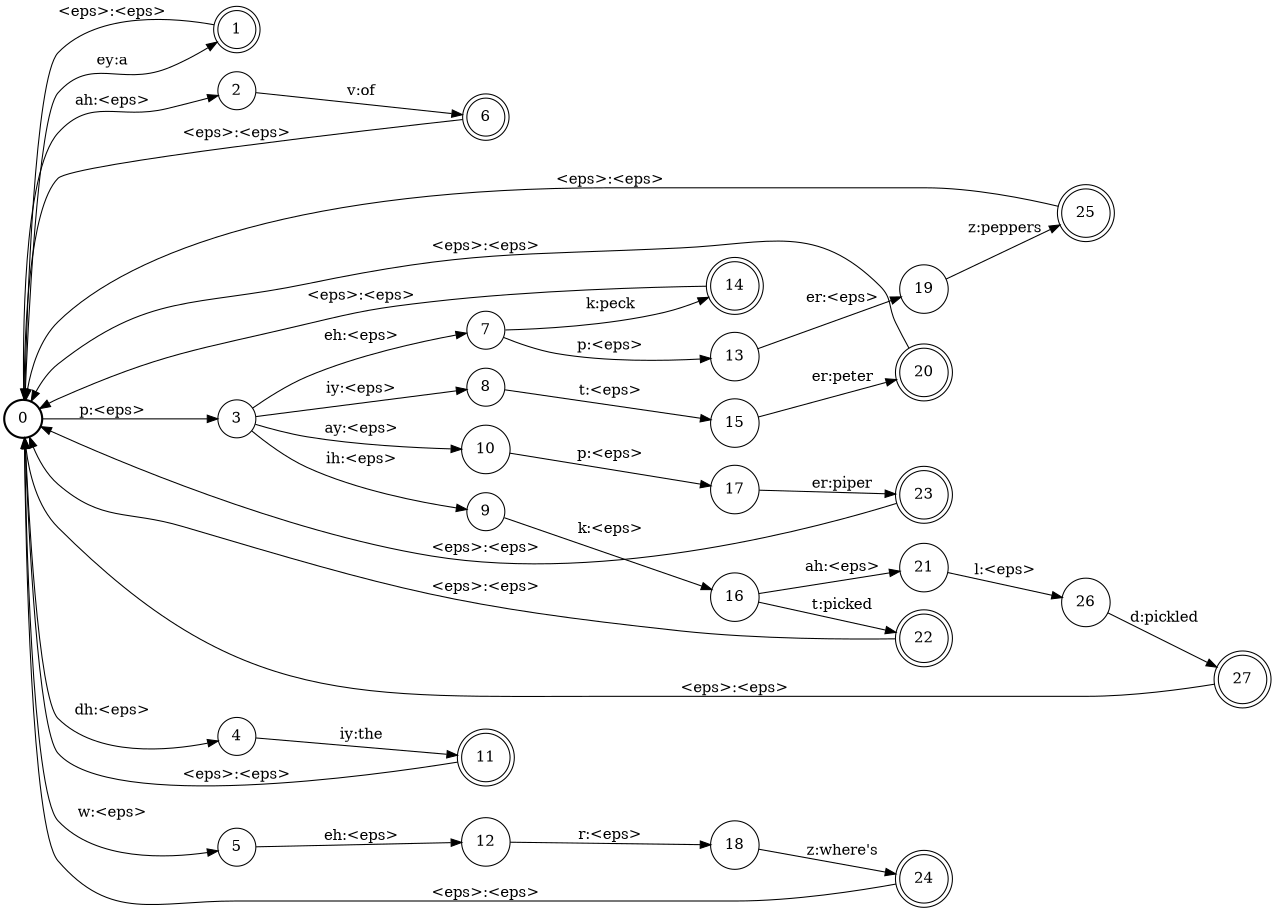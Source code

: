 digraph FST {
rankdir = LR;
size = "8.5,11";
center = 1;
orientation = Portrait;
ranksep = "0.4";
nodesep = "0.25";
0 [label = "0", shape = circle, style = bold, fontsize = 14]
	0 -> 1 [label = "ey:a", fontsize = 14];
	0 -> 2 [label = "ah:<eps>", fontsize = 14];
	0 -> 3 [label = "p:<eps>", fontsize = 14];
	0 -> 4 [label = "dh:<eps>", fontsize = 14];
	0 -> 5 [label = "w:<eps>", fontsize = 14];
1 [label = "1", shape = doublecircle, style = solid, fontsize = 14]
	1 -> 0 [label = "<eps>:<eps>", fontsize = 14];
2 [label = "2", shape = circle, style = solid, fontsize = 14]
	2 -> 6 [label = "v:of", fontsize = 14];
3 [label = "3", shape = circle, style = solid, fontsize = 14]
	3 -> 7 [label = "eh:<eps>", fontsize = 14];
	3 -> 8 [label = "iy:<eps>", fontsize = 14];
	3 -> 9 [label = "ih:<eps>", fontsize = 14];
	3 -> 10 [label = "ay:<eps>", fontsize = 14];
4 [label = "4", shape = circle, style = solid, fontsize = 14]
	4 -> 11 [label = "iy:the", fontsize = 14];
5 [label = "5", shape = circle, style = solid, fontsize = 14]
	5 -> 12 [label = "eh:<eps>", fontsize = 14];
6 [label = "6", shape = doublecircle, style = solid, fontsize = 14]
	6 -> 0 [label = "<eps>:<eps>", fontsize = 14];
7 [label = "7", shape = circle, style = solid, fontsize = 14]
	7 -> 13 [label = "p:<eps>", fontsize = 14];
	7 -> 14 [label = "k:peck", fontsize = 14];
8 [label = "8", shape = circle, style = solid, fontsize = 14]
	8 -> 15 [label = "t:<eps>", fontsize = 14];
9 [label = "9", shape = circle, style = solid, fontsize = 14]
	9 -> 16 [label = "k:<eps>", fontsize = 14];
10 [label = "10", shape = circle, style = solid, fontsize = 14]
	10 -> 17 [label = "p:<eps>", fontsize = 14];
11 [label = "11", shape = doublecircle, style = solid, fontsize = 14]
	11 -> 0 [label = "<eps>:<eps>", fontsize = 14];
12 [label = "12", shape = circle, style = solid, fontsize = 14]
	12 -> 18 [label = "r:<eps>", fontsize = 14];
13 [label = "13", shape = circle, style = solid, fontsize = 14]
	13 -> 19 [label = "er:<eps>", fontsize = 14];
14 [label = "14", shape = doublecircle, style = solid, fontsize = 14]
	14 -> 0 [label = "<eps>:<eps>", fontsize = 14];
15 [label = "15", shape = circle, style = solid, fontsize = 14]
	15 -> 20 [label = "er:peter", fontsize = 14];
16 [label = "16", shape = circle, style = solid, fontsize = 14]
	16 -> 21 [label = "ah:<eps>", fontsize = 14];
	16 -> 22 [label = "t:picked", fontsize = 14];
17 [label = "17", shape = circle, style = solid, fontsize = 14]
	17 -> 23 [label = "er:piper", fontsize = 14];
18 [label = "18", shape = circle, style = solid, fontsize = 14]
	18 -> 24 [label = "z:where's", fontsize = 14];
19 [label = "19", shape = circle, style = solid, fontsize = 14]
	19 -> 25 [label = "z:peppers", fontsize = 14];
20 [label = "20", shape = doublecircle, style = solid, fontsize = 14]
	20 -> 0 [label = "<eps>:<eps>", fontsize = 14];
21 [label = "21", shape = circle, style = solid, fontsize = 14]
	21 -> 26 [label = "l:<eps>", fontsize = 14];
22 [label = "22", shape = doublecircle, style = solid, fontsize = 14]
	22 -> 0 [label = "<eps>:<eps>", fontsize = 14];
23 [label = "23", shape = doublecircle, style = solid, fontsize = 14]
	23 -> 0 [label = "<eps>:<eps>", fontsize = 14];
24 [label = "24", shape = doublecircle, style = solid, fontsize = 14]
	24 -> 0 [label = "<eps>:<eps>", fontsize = 14];
25 [label = "25", shape = doublecircle, style = solid, fontsize = 14]
	25 -> 0 [label = "<eps>:<eps>", fontsize = 14];
26 [label = "26", shape = circle, style = solid, fontsize = 14]
	26 -> 27 [label = "d:pickled", fontsize = 14];
27 [label = "27", shape = doublecircle, style = solid, fontsize = 14]
	27 -> 0 [label = "<eps>:<eps>", fontsize = 14];
}
